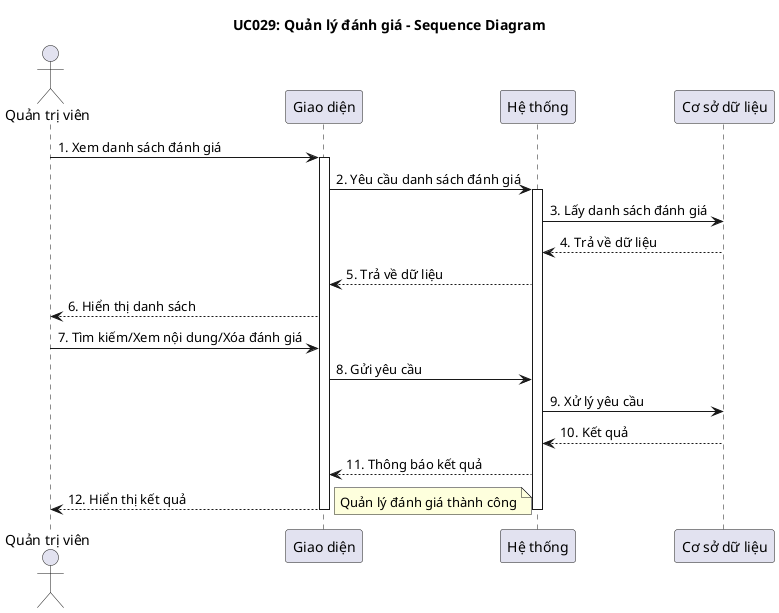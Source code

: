 @startuml UC029_ReviewManagement_Sequence_Diagram
 title UC029: Quản lý đánh giá - Sequence Diagram

actor "Quản trị viên" as Admin
participant "Giao diện" as UI
participant "Hệ thống" as System
participant "Cơ sở dữ liệu" as DB

Admin -> UI: 1. Xem danh sách đánh giá
activate UI
UI -> System: 2. Yêu cầu danh sách đánh giá
activate System
System -> DB: 3. Lấy danh sách đánh giá
DB --> System: 4. Trả về dữ liệu
System --> UI: 5. Trả về dữ liệu
UI --> Admin: 6. Hiển thị danh sách

Admin -> UI: 7. Tìm kiếm/Xem nội dung/Xóa đánh giá
UI -> System: 8. Gửi yêu cầu
System -> DB: 9. Xử lý yêu cầu
DB --> System: 10. Kết quả
System --> UI: 11. Thông báo kết quả
UI --> Admin: 12. Hiển thị kết quả
note right: Quản lý đánh giá thành công

deactivate DB
deactivate System
deactivate UI

@enduml 